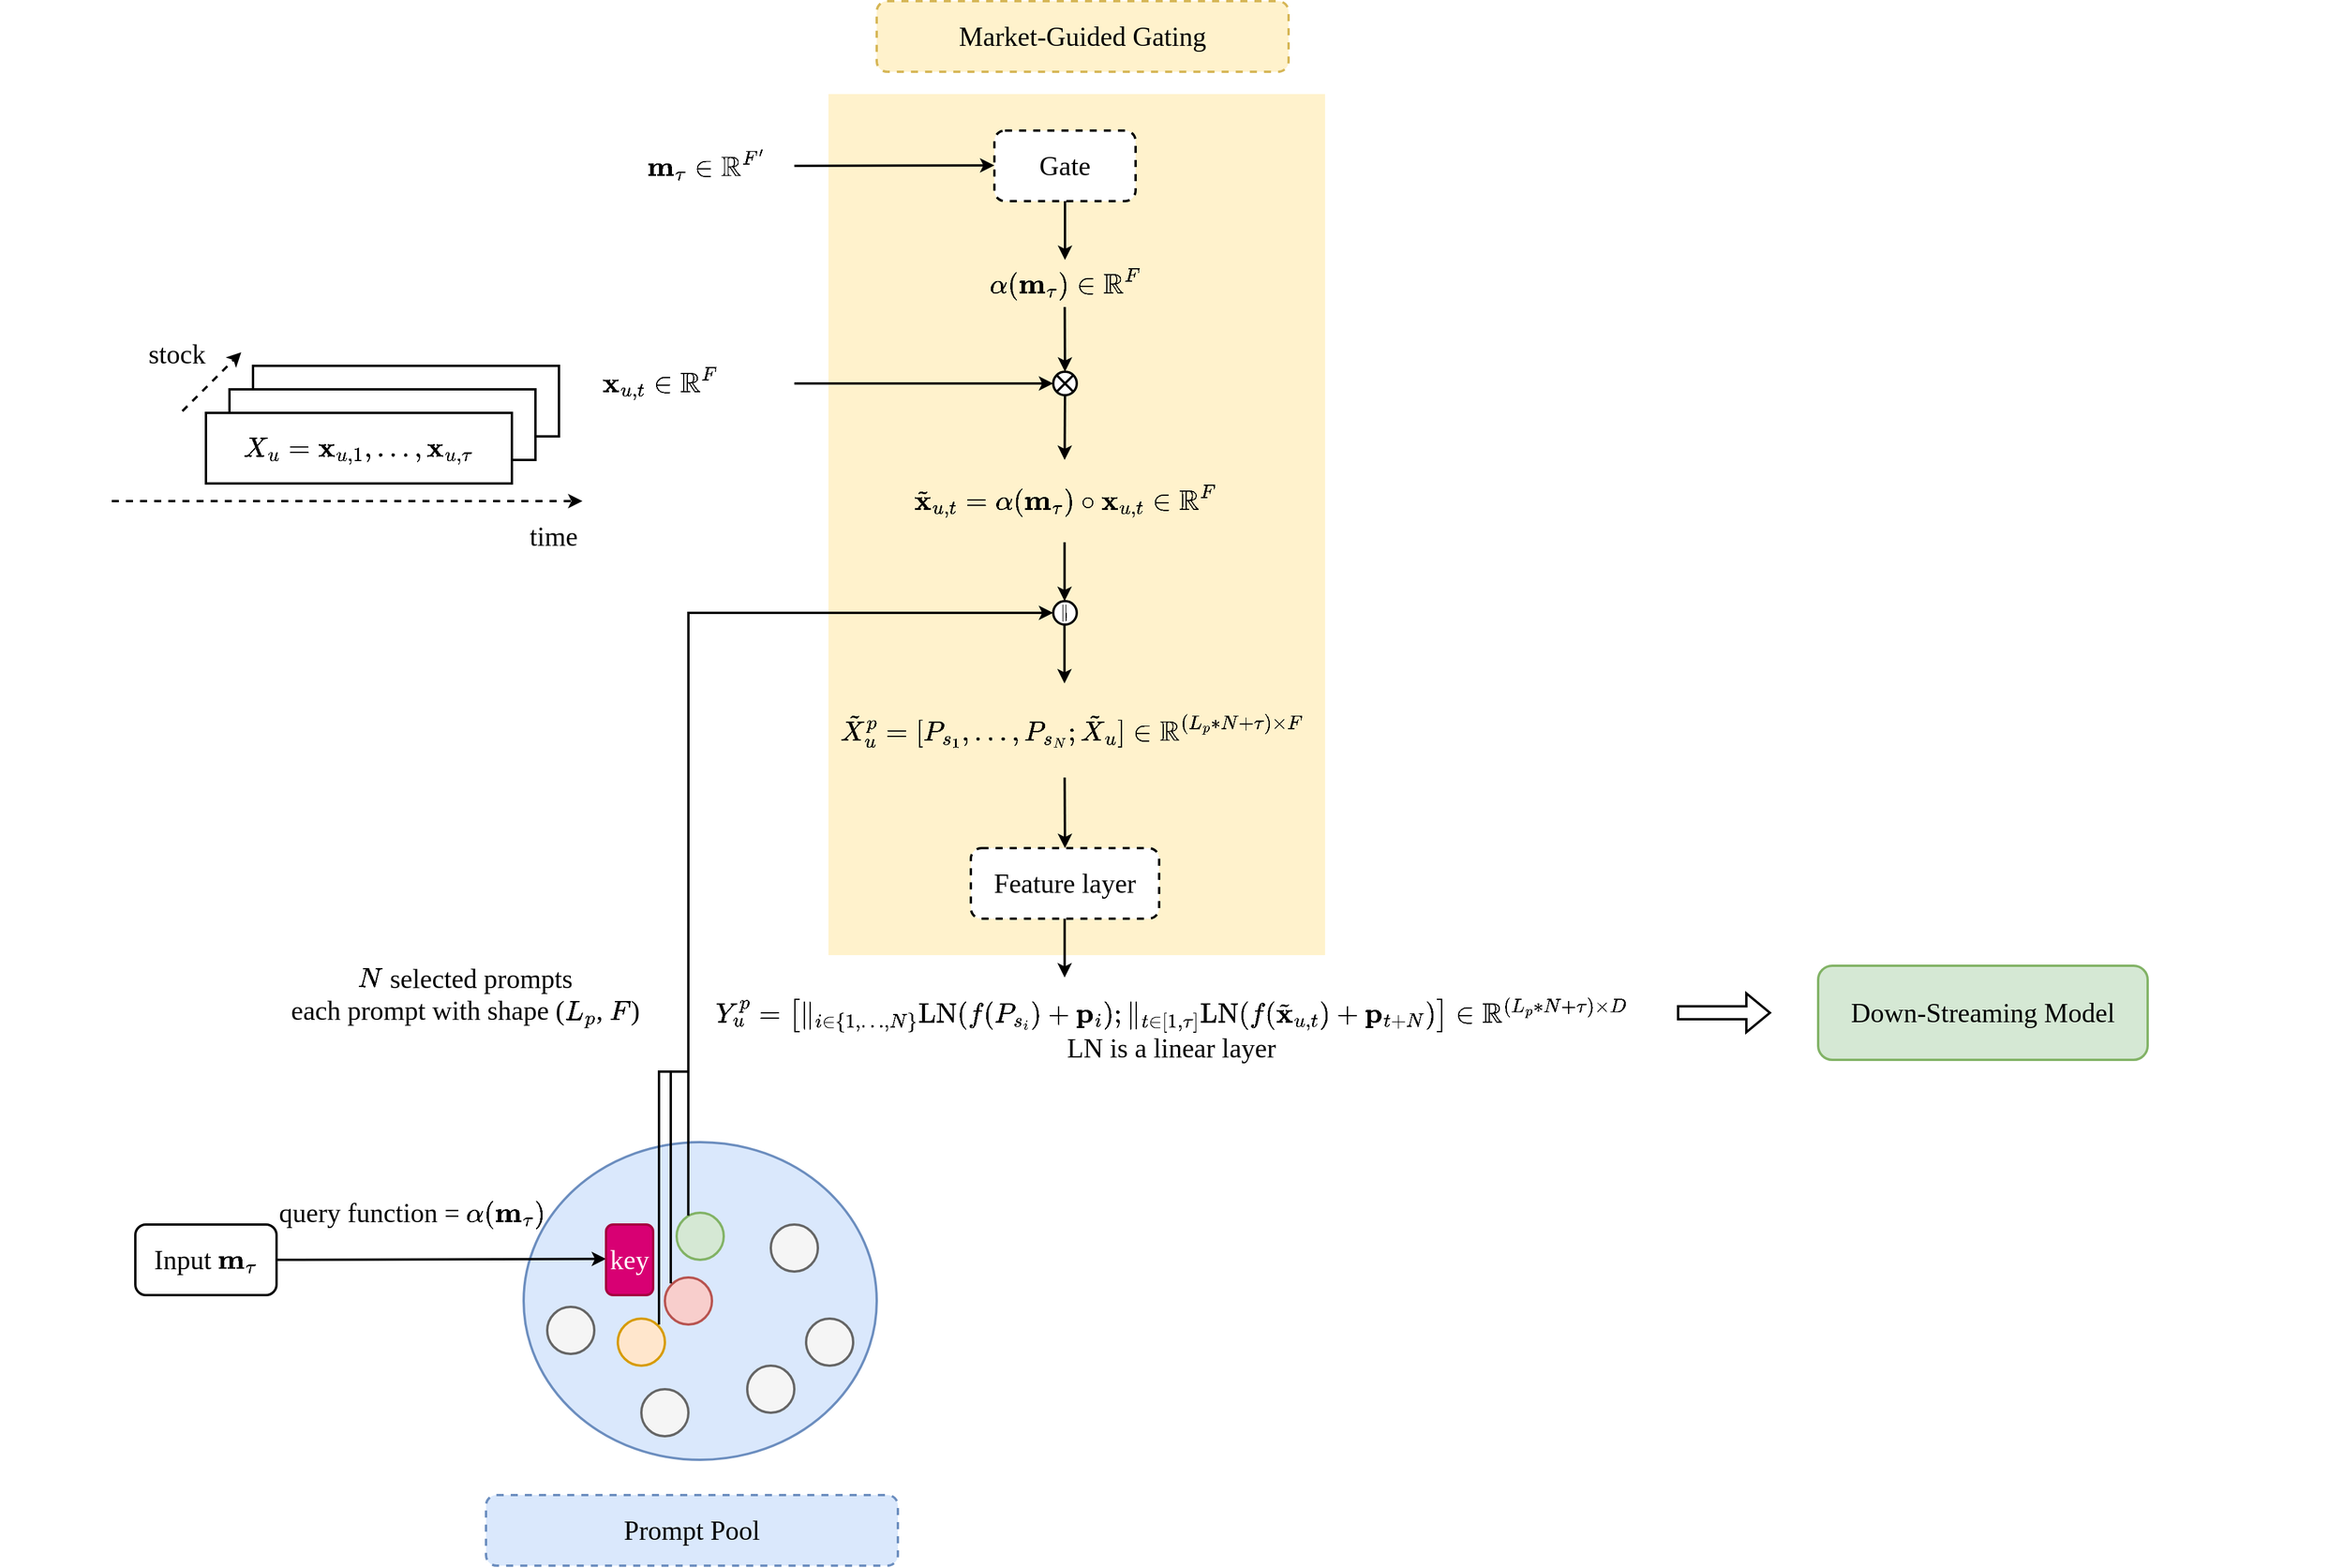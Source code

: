 <mxfile version="24.3.0" type="github">
  <diagram name="第 1 页" id="PcfP6gb2JtYn-d_xGvrk">
    <mxGraphModel dx="3673" dy="2857" grid="1" gridSize="10" guides="1" tooltips="1" connect="1" arrows="1" fold="1" page="1" pageScale="1" pageWidth="980" pageHeight="1390" math="1" shadow="0">
      <root>
        <mxCell id="0" />
        <mxCell id="1" parent="0" />
        <mxCell id="-JhSQXZ96FYG4y2Jt_jo-10" value="" style="ellipse;whiteSpace=wrap;html=1;fillColor=#dae8fc;strokeColor=#6c8ebf;fontFamily=Times New Roman;fontSize=23;strokeWidth=2;" vertex="1" parent="1">
          <mxGeometry x="-140" y="950" width="300" height="270" as="geometry" />
        </mxCell>
        <mxCell id="-JhSQXZ96FYG4y2Jt_jo-11" value="" style="rounded=0;whiteSpace=wrap;html=1;fillColor=#FFF2CC;strokeColor=#FFF2CC;fontFamily=Times New Roman;fontSize=23;strokeWidth=2;" vertex="1" parent="1">
          <mxGeometry x="120" y="60" width="420" height="730" as="geometry" />
        </mxCell>
        <mxCell id="-JhSQXZ96FYG4y2Jt_jo-12" value="&lt;font style=&quot;font-size: 23px;&quot;&gt;Gate&lt;/font&gt;" style="rounded=1;whiteSpace=wrap;html=1;fontFamily=Times New Roman;fontSize=23;dashed=1;strokeWidth=2;" vertex="1" parent="1">
          <mxGeometry x="260" y="90" width="120" height="60" as="geometry" />
        </mxCell>
        <mxCell id="-JhSQXZ96FYG4y2Jt_jo-13" value="&lt;font style=&quot;font-size: 23px;&quot;&gt;$$\mathbf{m}_\tau \in \mathbb{R}^{F&#39;}$$&lt;/font&gt;" style="text;html=1;align=center;verticalAlign=middle;resizable=0;points=[];autosize=1;strokeColor=none;fillColor=none;fontFamily=Times New Roman;fontSize=23;strokeWidth=2;" vertex="1" parent="1">
          <mxGeometry x="-200" y="100" width="430" height="40" as="geometry" />
        </mxCell>
        <mxCell id="-JhSQXZ96FYG4y2Jt_jo-14" value="" style="endArrow=classic;html=1;rounded=0;exitX=0.5;exitY=1;exitDx=0;exitDy=0;fontFamily=Times New Roman;fontSize=23;strokeWidth=2;" edge="1" parent="1" source="-JhSQXZ96FYG4y2Jt_jo-12">
          <mxGeometry width="50" height="50" relative="1" as="geometry">
            <mxPoint x="330" y="240" as="sourcePoint" />
            <mxPoint x="320" y="200" as="targetPoint" />
          </mxGeometry>
        </mxCell>
        <mxCell id="-JhSQXZ96FYG4y2Jt_jo-15" value="&lt;font style=&quot;font-size: 23px;&quot;&gt;$$\mathbf{\alpha}(\mathbf{m}_\tau) \in \mathbb{R}^{F}$$&lt;/font&gt;" style="text;html=1;align=center;verticalAlign=middle;resizable=0;points=[];autosize=1;strokeColor=none;fillColor=none;fontFamily=Times New Roman;fontSize=23;strokeWidth=2;" vertex="1" parent="1">
          <mxGeometry x="25" y="200" width="590" height="40" as="geometry" />
        </mxCell>
        <mxCell id="-JhSQXZ96FYG4y2Jt_jo-16" value="&lt;font style=&quot;font-size: 23px;&quot;&gt;$$\mathbf{x}_{u,t}\in \mathbb{R}^{F}&lt;br style=&quot;font-size: 23px;&quot;&gt;$$&lt;/font&gt;" style="text;html=1;align=center;verticalAlign=middle;resizable=0;points=[];autosize=1;strokeColor=none;fillColor=none;fontFamily=Times New Roman;fontSize=23;strokeWidth=2;" vertex="1" parent="1">
          <mxGeometry x="-225" y="270" width="400" height="70" as="geometry" />
        </mxCell>
        <mxCell id="-JhSQXZ96FYG4y2Jt_jo-17" value="" style="endArrow=classic;html=1;rounded=0;exitX=0.5;exitY=1;exitDx=0;exitDy=0;fontFamily=Times New Roman;fontSize=23;entryX=0.5;entryY=0;entryDx=0;entryDy=0;strokeWidth=2;" edge="1" parent="1" target="-JhSQXZ96FYG4y2Jt_jo-18">
          <mxGeometry width="50" height="50" relative="1" as="geometry">
            <mxPoint x="319.79" y="240" as="sourcePoint" />
            <mxPoint x="319.79" y="290" as="targetPoint" />
          </mxGeometry>
        </mxCell>
        <mxCell id="-JhSQXZ96FYG4y2Jt_jo-18" value="" style="shape=sumEllipse;perimeter=ellipsePerimeter;whiteSpace=wrap;html=1;backgroundOutline=1;fontFamily=Times New Roman;fontSize=23;strokeWidth=2;" vertex="1" parent="1">
          <mxGeometry x="310" y="295" width="20" height="20" as="geometry" />
        </mxCell>
        <mxCell id="-JhSQXZ96FYG4y2Jt_jo-19" value="&lt;font style=&quot;font-size: 23px;&quot;&gt;$$\tilde{\mathbf{x}}_{u,t} =\alpha(\mathbf{m}_\tau) \circ \mathbf{x}_{u,t}&lt;br style=&quot;font-size: 23px;&quot;&gt;\in \mathbb{R}^{F}&lt;br style=&quot;font-size: 23px;&quot;&gt;$$&lt;/font&gt;" style="text;html=1;align=center;verticalAlign=middle;resizable=0;points=[];autosize=1;strokeColor=none;fillColor=none;fontFamily=Times New Roman;fontSize=23;strokeWidth=2;" vertex="1" parent="1">
          <mxGeometry x="-50" y="355" width="740" height="100" as="geometry" />
        </mxCell>
        <mxCell id="-JhSQXZ96FYG4y2Jt_jo-20" value="" style="endArrow=classic;html=1;rounded=0;exitX=0.5;exitY=1;exitDx=0;exitDy=0;fontFamily=Times New Roman;fontSize=23;strokeWidth=2;" edge="1" parent="1" source="-JhSQXZ96FYG4y2Jt_jo-18">
          <mxGeometry width="50" height="50" relative="1" as="geometry">
            <mxPoint x="319.71" y="320" as="sourcePoint" />
            <mxPoint x="319.71" y="370" as="targetPoint" />
          </mxGeometry>
        </mxCell>
        <mxCell id="-JhSQXZ96FYG4y2Jt_jo-21" value="" style="endArrow=classic;html=1;rounded=0;exitX=0.5;exitY=1;exitDx=0;exitDy=0;fontFamily=Times New Roman;fontSize=23;entryX=0.5;entryY=0;entryDx=0;entryDy=0;strokeWidth=2;" edge="1" parent="1" target="-JhSQXZ96FYG4y2Jt_jo-22">
          <mxGeometry width="50" height="50" relative="1" as="geometry">
            <mxPoint x="319.71" y="640" as="sourcePoint" />
            <mxPoint x="319.71" y="690" as="targetPoint" />
          </mxGeometry>
        </mxCell>
        <mxCell id="-JhSQXZ96FYG4y2Jt_jo-22" value="&lt;font style=&quot;font-size: 23px;&quot;&gt;Feature layer&lt;/font&gt;" style="rounded=1;whiteSpace=wrap;html=1;fontFamily=Times New Roman;fontSize=23;dashed=1;strokeWidth=2;" vertex="1" parent="1">
          <mxGeometry x="240" y="700" width="160" height="60" as="geometry" />
        </mxCell>
        <mxCell id="-JhSQXZ96FYG4y2Jt_jo-23" value="" style="endArrow=classic;html=1;rounded=0;exitX=0.5;exitY=1;exitDx=0;exitDy=0;fontFamily=Times New Roman;fontSize=23;strokeWidth=2;" edge="1" parent="1">
          <mxGeometry width="50" height="50" relative="1" as="geometry">
            <mxPoint x="319.7" y="760" as="sourcePoint" />
            <mxPoint x="319.7" y="810" as="targetPoint" />
          </mxGeometry>
        </mxCell>
        <mxCell id="-JhSQXZ96FYG4y2Jt_jo-24" value="" style="endArrow=classic;html=1;rounded=0;entryX=0;entryY=0.5;entryDx=0;entryDy=0;fontFamily=Times New Roman;fontSize=23;strokeWidth=2;" edge="1" parent="1">
          <mxGeometry width="50" height="50" relative="1" as="geometry">
            <mxPoint x="90" y="120" as="sourcePoint" />
            <mxPoint x="260" y="119.57" as="targetPoint" />
          </mxGeometry>
        </mxCell>
        <mxCell id="-JhSQXZ96FYG4y2Jt_jo-25" value="" style="endArrow=classic;html=1;rounded=0;entryX=0;entryY=0.5;entryDx=0;entryDy=0;fontFamily=Times New Roman;fontSize=23;strokeWidth=2;" edge="1" parent="1" target="-JhSQXZ96FYG4y2Jt_jo-18">
          <mxGeometry width="50" height="50" relative="1" as="geometry">
            <mxPoint x="90" y="305" as="sourcePoint" />
            <mxPoint x="305" y="304.57" as="targetPoint" />
          </mxGeometry>
        </mxCell>
        <mxCell id="-JhSQXZ96FYG4y2Jt_jo-26" value="&lt;font style=&quot;font-size: 23px;&quot;&gt;Input \( \mathbf{m}_{\tau} \)&lt;/font&gt;" style="rounded=1;whiteSpace=wrap;html=1;fontFamily=Times New Roman;fontSize=23;strokeWidth=2;" vertex="1" parent="1">
          <mxGeometry x="-470" y="1020" width="120" height="60" as="geometry" />
        </mxCell>
        <mxCell id="-JhSQXZ96FYG4y2Jt_jo-27" value="" style="endArrow=classic;html=1;rounded=0;fontFamily=Times New Roman;fontSize=23;exitX=1;exitY=0.5;exitDx=0;exitDy=0;strokeWidth=2;" edge="1" parent="1" source="-JhSQXZ96FYG4y2Jt_jo-26">
          <mxGeometry width="50" height="50" relative="1" as="geometry">
            <mxPoint x="-290" y="1049.23" as="sourcePoint" />
            <mxPoint x="-70" y="1049.23" as="targetPoint" />
          </mxGeometry>
        </mxCell>
        <mxCell id="-JhSQXZ96FYG4y2Jt_jo-28" value="&lt;font style=&quot;font-size: 23px;&quot;&gt;query function = \(\alpha(\mathbf{m}_\tau)\)&lt;/font&gt;" style="text;html=1;align=center;verticalAlign=middle;resizable=0;points=[];autosize=1;strokeColor=none;fillColor=none;fontFamily=Times New Roman;fontSize=23;strokeWidth=2;" vertex="1" parent="1">
          <mxGeometry x="-455" y="990" width="440" height="40" as="geometry" />
        </mxCell>
        <mxCell id="-JhSQXZ96FYG4y2Jt_jo-29" value="&lt;font style=&quot;font-size: 23px;&quot;&gt;key&lt;/font&gt;" style="rounded=1;whiteSpace=wrap;html=1;fillColor=#d80073;fontColor=#ffffff;strokeColor=#A50040;fontFamily=Times New Roman;fontSize=23;strokeWidth=2;" vertex="1" parent="1">
          <mxGeometry x="-70" y="1020" width="40" height="60" as="geometry" />
        </mxCell>
        <mxCell id="-JhSQXZ96FYG4y2Jt_jo-30" value="" style="ellipse;whiteSpace=wrap;html=1;aspect=fixed;fillColor=#d5e8d4;strokeColor=#82b366;fontFamily=Times New Roman;fontSize=23;strokeWidth=2;" vertex="1" parent="1">
          <mxGeometry x="-10" y="1010" width="40" height="40" as="geometry" />
        </mxCell>
        <mxCell id="-JhSQXZ96FYG4y2Jt_jo-31" value="" style="ellipse;whiteSpace=wrap;html=1;aspect=fixed;fillColor=#f8cecc;strokeColor=#b85450;fontFamily=Times New Roman;fontSize=23;strokeWidth=2;" vertex="1" parent="1">
          <mxGeometry x="-20" y="1065" width="40" height="40" as="geometry" />
        </mxCell>
        <mxCell id="-JhSQXZ96FYG4y2Jt_jo-32" value="" style="ellipse;whiteSpace=wrap;html=1;aspect=fixed;fillColor=#ffe6cc;strokeColor=#d79b00;fontFamily=Times New Roman;fontSize=23;strokeWidth=2;" vertex="1" parent="1">
          <mxGeometry x="-60" y="1100" width="40" height="40" as="geometry" />
        </mxCell>
        <mxCell id="-JhSQXZ96FYG4y2Jt_jo-33" value="" style="ellipse;whiteSpace=wrap;html=1;aspect=fixed;fillColor=#f5f5f5;strokeColor=#666666;fontColor=#333333;fontFamily=Times New Roman;fontSize=23;strokeWidth=2;" vertex="1" parent="1">
          <mxGeometry x="70" y="1020" width="40" height="40" as="geometry" />
        </mxCell>
        <mxCell id="-JhSQXZ96FYG4y2Jt_jo-34" value="" style="ellipse;whiteSpace=wrap;html=1;aspect=fixed;fillColor=#f5f5f5;strokeColor=#666666;fontColor=#333333;fontFamily=Times New Roman;fontSize=23;strokeWidth=2;" vertex="1" parent="1">
          <mxGeometry x="100" y="1100" width="40" height="40" as="geometry" />
        </mxCell>
        <mxCell id="-JhSQXZ96FYG4y2Jt_jo-35" value="" style="ellipse;whiteSpace=wrap;html=1;aspect=fixed;fillColor=#f5f5f5;strokeColor=#666666;fontColor=#333333;fontFamily=Times New Roman;fontSize=23;strokeWidth=2;" vertex="1" parent="1">
          <mxGeometry x="50" y="1140" width="40" height="40" as="geometry" />
        </mxCell>
        <mxCell id="-JhSQXZ96FYG4y2Jt_jo-36" value="" style="ellipse;whiteSpace=wrap;html=1;aspect=fixed;fillColor=#f5f5f5;strokeColor=#666666;fontColor=#333333;fontFamily=Times New Roman;fontSize=23;strokeWidth=2;" vertex="1" parent="1">
          <mxGeometry x="-40" y="1160" width="40" height="40" as="geometry" />
        </mxCell>
        <mxCell id="-JhSQXZ96FYG4y2Jt_jo-37" value="" style="ellipse;whiteSpace=wrap;html=1;aspect=fixed;fillColor=#f5f5f5;strokeColor=#666666;fontColor=#333333;fontFamily=Times New Roman;fontSize=23;strokeWidth=2;" vertex="1" parent="1">
          <mxGeometry x="-120" y="1090" width="40" height="40" as="geometry" />
        </mxCell>
        <mxCell id="-JhSQXZ96FYG4y2Jt_jo-38" value="" style="endArrow=classic;html=1;rounded=0;fontFamily=Times New Roman;fontSize=23;exitX=0.247;exitY=0.059;exitDx=0;exitDy=0;exitPerimeter=0;entryX=0;entryY=0.5;entryDx=0;entryDy=0;strokeWidth=2;" edge="1" parent="1" source="-JhSQXZ96FYG4y2Jt_jo-30" target="-JhSQXZ96FYG4y2Jt_jo-61">
          <mxGeometry width="50" height="50" relative="1" as="geometry">
            <mxPoint x="8.08" y="710.76" as="sourcePoint" />
            <mxPoint x="320" y="460" as="targetPoint" />
            <Array as="points">
              <mxPoint y="629" />
              <mxPoint y="500" />
              <mxPoint x="80" y="500" />
            </Array>
          </mxGeometry>
        </mxCell>
        <mxCell id="-JhSQXZ96FYG4y2Jt_jo-40" value="" style="endArrow=none;html=1;rounded=0;fontFamily=Times New Roman;fontSize=23;strokeWidth=2;" edge="1" parent="1">
          <mxGeometry width="50" height="50" relative="1" as="geometry">
            <mxPoint x="-25" y="1105" as="sourcePoint" />
            <mxPoint y="890" as="targetPoint" />
            <Array as="points">
              <mxPoint x="-25" y="890" />
            </Array>
          </mxGeometry>
        </mxCell>
        <mxCell id="-JhSQXZ96FYG4y2Jt_jo-46" value="" style="rounded=0;whiteSpace=wrap;html=1;fontFamily=Times New Roman;fontSize=23;strokeWidth=2;" vertex="1" parent="1">
          <mxGeometry x="-370" y="290" width="260" height="60" as="geometry" />
        </mxCell>
        <mxCell id="-JhSQXZ96FYG4y2Jt_jo-47" value="" style="rounded=0;whiteSpace=wrap;html=1;fontFamily=Times New Roman;fontSize=23;strokeWidth=2;" vertex="1" parent="1">
          <mxGeometry x="-390" y="310" width="260" height="60" as="geometry" />
        </mxCell>
        <mxCell id="-JhSQXZ96FYG4y2Jt_jo-48" value="&lt;font style=&quot;font-size: 23px;&quot;&gt;$$X_{u} = \mathbf{x}_{u,1}, \dots, \mathbf{x}_{u,\tau}$$&lt;/font&gt;" style="rounded=0;whiteSpace=wrap;html=1;fontFamily=Times New Roman;fontSize=23;strokeWidth=2;" vertex="1" parent="1">
          <mxGeometry x="-410" y="330" width="260" height="60" as="geometry" />
        </mxCell>
        <mxCell id="-JhSQXZ96FYG4y2Jt_jo-49" value="" style="endArrow=classic;html=1;rounded=0;dashed=1;fontFamily=Times New Roman;fontSize=23;strokeWidth=2;" edge="1" parent="1">
          <mxGeometry width="50" height="50" relative="1" as="geometry">
            <mxPoint x="-430" y="328.5" as="sourcePoint" />
            <mxPoint x="-380" y="278.5" as="targetPoint" />
          </mxGeometry>
        </mxCell>
        <mxCell id="-JhSQXZ96FYG4y2Jt_jo-50" value="&lt;font style=&quot;font-size: 23px;&quot;&gt;stock&lt;/font&gt;" style="text;html=1;align=center;verticalAlign=middle;resizable=0;points=[];autosize=1;strokeColor=none;fillColor=none;fontFamily=Times New Roman;fontSize=23;strokeWidth=2;" vertex="1" parent="1">
          <mxGeometry x="-470" y="260" width="70" height="40" as="geometry" />
        </mxCell>
        <mxCell id="-JhSQXZ96FYG4y2Jt_jo-51" value="" style="endArrow=classic;html=1;rounded=0;dashed=1;fontFamily=Times New Roman;fontSize=23;strokeWidth=2;" edge="1" parent="1">
          <mxGeometry width="50" height="50" relative="1" as="geometry">
            <mxPoint x="-490" y="405" as="sourcePoint" />
            <mxPoint x="-90" y="405" as="targetPoint" />
          </mxGeometry>
        </mxCell>
        <mxCell id="-JhSQXZ96FYG4y2Jt_jo-52" value="&lt;font style=&quot;font-size: 23px;&quot;&gt;time&lt;/font&gt;" style="text;html=1;align=center;verticalAlign=middle;resizable=0;points=[];autosize=1;strokeColor=none;fillColor=none;fontFamily=Times New Roman;fontSize=23;strokeWidth=2;" vertex="1" parent="1">
          <mxGeometry x="-145" y="415" width="60" height="40" as="geometry" />
        </mxCell>
        <mxCell id="-JhSQXZ96FYG4y2Jt_jo-54" value="&lt;font style=&quot;font-size: 23px;&quot;&gt;Market-Guided Gating&lt;/font&gt;" style="rounded=1;whiteSpace=wrap;html=1;fontFamily=Times New Roman;fontSize=23;dashed=1;fillColor=#fff2cc;strokeColor=#d6b656;strokeWidth=2;" vertex="1" parent="1">
          <mxGeometry x="160" y="-20" width="350" height="60" as="geometry" />
        </mxCell>
        <mxCell id="-JhSQXZ96FYG4y2Jt_jo-55" value="&lt;font style=&quot;font-size: 23px;&quot;&gt;Prompt Pool&lt;/font&gt;" style="rounded=1;whiteSpace=wrap;html=1;fontFamily=Times New Roman;fontSize=23;dashed=1;fillColor=#dae8fc;strokeColor=#6c8ebf;strokeWidth=2;" vertex="1" parent="1">
          <mxGeometry x="-172" y="1250" width="350" height="60" as="geometry" />
        </mxCell>
        <mxCell id="-JhSQXZ96FYG4y2Jt_jo-56" value="" style="endArrow=none;html=1;rounded=0;fontFamily=Times New Roman;fontSize=23;strokeWidth=2;" edge="1" parent="1">
          <mxGeometry width="50" height="50" relative="1" as="geometry">
            <mxPoint x="-15" y="1070" as="sourcePoint" />
            <mxPoint x="-15" y="890" as="targetPoint" />
            <Array as="points" />
          </mxGeometry>
        </mxCell>
        <mxCell id="-JhSQXZ96FYG4y2Jt_jo-57" value="&lt;font style=&quot;font-size: 23px;&quot;&gt;\(N\) selected prompts&lt;br&gt;each prompt with shape (\(L_p\), \(F\))&lt;br&gt;&lt;/font&gt;" style="text;html=1;align=center;verticalAlign=middle;resizable=0;points=[];autosize=1;strokeColor=none;fillColor=none;fontFamily=Times New Roman;fontSize=23;strokeWidth=2;" vertex="1" parent="1">
          <mxGeometry x="-380" y="790" width="380" height="70" as="geometry" />
        </mxCell>
        <mxCell id="-JhSQXZ96FYG4y2Jt_jo-58" value="" style="endArrow=classic;html=1;rounded=0;exitX=0.5;exitY=1;exitDx=0;exitDy=0;fontFamily=Times New Roman;fontSize=23;strokeWidth=2;" edge="1" parent="1">
          <mxGeometry width="50" height="50" relative="1" as="geometry">
            <mxPoint x="319.57" y="510" as="sourcePoint" />
            <mxPoint x="319.57" y="560" as="targetPoint" />
          </mxGeometry>
        </mxCell>
        <mxCell id="-JhSQXZ96FYG4y2Jt_jo-59" value="&lt;font style=&quot;font-size: 23px;&quot;&gt;$$\tilde{X}^p_{u} = [P_{s_1}, \dots, P_{s_N}; \tilde{X}_{u}]&lt;br style=&quot;font-size: 23px;&quot;&gt;\in \mathbb{R}^{(L_p * N + \tau) \times F}&lt;br style=&quot;font-size: 23px;&quot;&gt;$$&lt;/font&gt;" style="text;html=1;align=center;verticalAlign=middle;resizable=0;points=[];autosize=1;strokeColor=none;fillColor=none;fontFamily=Times New Roman;fontSize=23;strokeWidth=2;" vertex="1" parent="1">
          <mxGeometry x="20" y="550" width="610" height="100" as="geometry" />
        </mxCell>
        <mxCell id="-JhSQXZ96FYG4y2Jt_jo-60" value="&lt;font style=&quot;font-size: 23px;&quot;&gt;\( Y^p_{u} = \left[\|_{i \in \{1, \dots, N\}} \text{LN}(f(P_{s_i}) + \mathbf{p}_i); \|_{t \in [1, \tau]} \text{LN}(f(\tilde{\mathbf{x}}_{u,t}) + \mathbf{p}_{t+N})\right]\in \mathbb{R}^{(L_p * N + \tau) \times D}\)&lt;br&gt;LN is a linear layer&lt;br&gt;&lt;/font&gt;" style="text;html=1;align=center;verticalAlign=middle;resizable=0;points=[];autosize=1;strokeColor=none;fillColor=none;fontFamily=Times New Roman;fontSize=23;" vertex="1" parent="1">
          <mxGeometry x="-585" y="820" width="1990" height="70" as="geometry" />
        </mxCell>
        <mxCell id="-JhSQXZ96FYG4y2Jt_jo-61" value="$$\|$$" style="ellipse;whiteSpace=wrap;html=1;aspect=fixed;strokeWidth=2;" vertex="1" parent="1">
          <mxGeometry x="310" y="490" width="20" height="20" as="geometry" />
        </mxCell>
        <mxCell id="-JhSQXZ96FYG4y2Jt_jo-62" value="" style="endArrow=classic;html=1;rounded=0;exitX=0.5;exitY=1;exitDx=0;exitDy=0;fontFamily=Times New Roman;fontSize=23;strokeWidth=2;" edge="1" parent="1">
          <mxGeometry width="50" height="50" relative="1" as="geometry">
            <mxPoint x="319.64" y="440" as="sourcePoint" />
            <mxPoint x="319.64" y="490" as="targetPoint" />
          </mxGeometry>
        </mxCell>
        <mxCell id="-JhSQXZ96FYG4y2Jt_jo-63" value="" style="shape=flexArrow;endArrow=classic;html=1;rounded=0;strokeWidth=2;" edge="1" parent="1">
          <mxGeometry width="50" height="50" relative="1" as="geometry">
            <mxPoint x="840" y="840" as="sourcePoint" />
            <mxPoint x="920" y="840" as="targetPoint" />
          </mxGeometry>
        </mxCell>
        <mxCell id="-JhSQXZ96FYG4y2Jt_jo-64" value="&lt;font face=&quot;Times New Roman&quot; style=&quot;font-size: 23px;&quot;&gt;Down-Streaming Model&lt;/font&gt;" style="rounded=1;whiteSpace=wrap;html=1;fillColor=#d5e8d4;strokeColor=#82b366;fontSize=23;strokeWidth=2;" vertex="1" parent="1">
          <mxGeometry x="960" y="800" width="280" height="80" as="geometry" />
        </mxCell>
      </root>
    </mxGraphModel>
  </diagram>
</mxfile>
